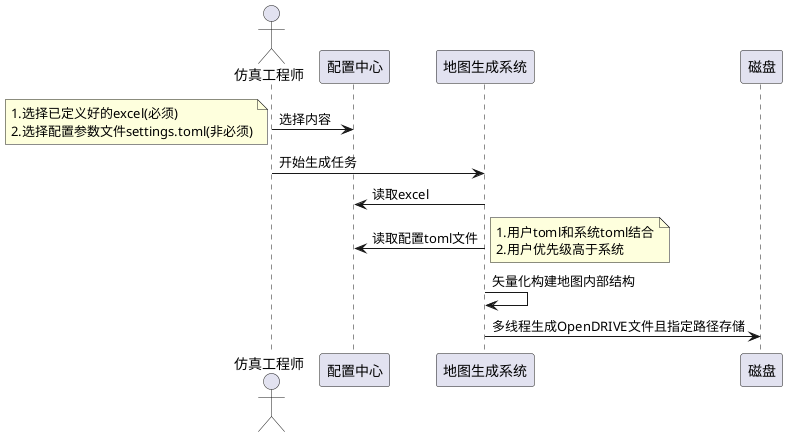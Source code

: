 @startuml virtualmap
actor 仿真工程师
仿真工程师 -> 配置中心 : 选择内容
note left
1.选择已定义好的excel(必须)
2.选择配置参数文件settings.toml(非必须)
end note
仿真工程师 -> 地图生成系统 : 开始生成任务
地图生成系统 -> 配置中心 : 读取excel
地图生成系统 -> 配置中心 : 读取配置toml文件
note right
1.用户toml和系统toml结合
2.用户优先级高于系统
end note
地图生成系统 -> 地图生成系统 : 矢量化构建地图内部结构
地图生成系统 -> 磁盘 : 多线程生成OpenDRIVE文件且指定路径存储

@enduml

